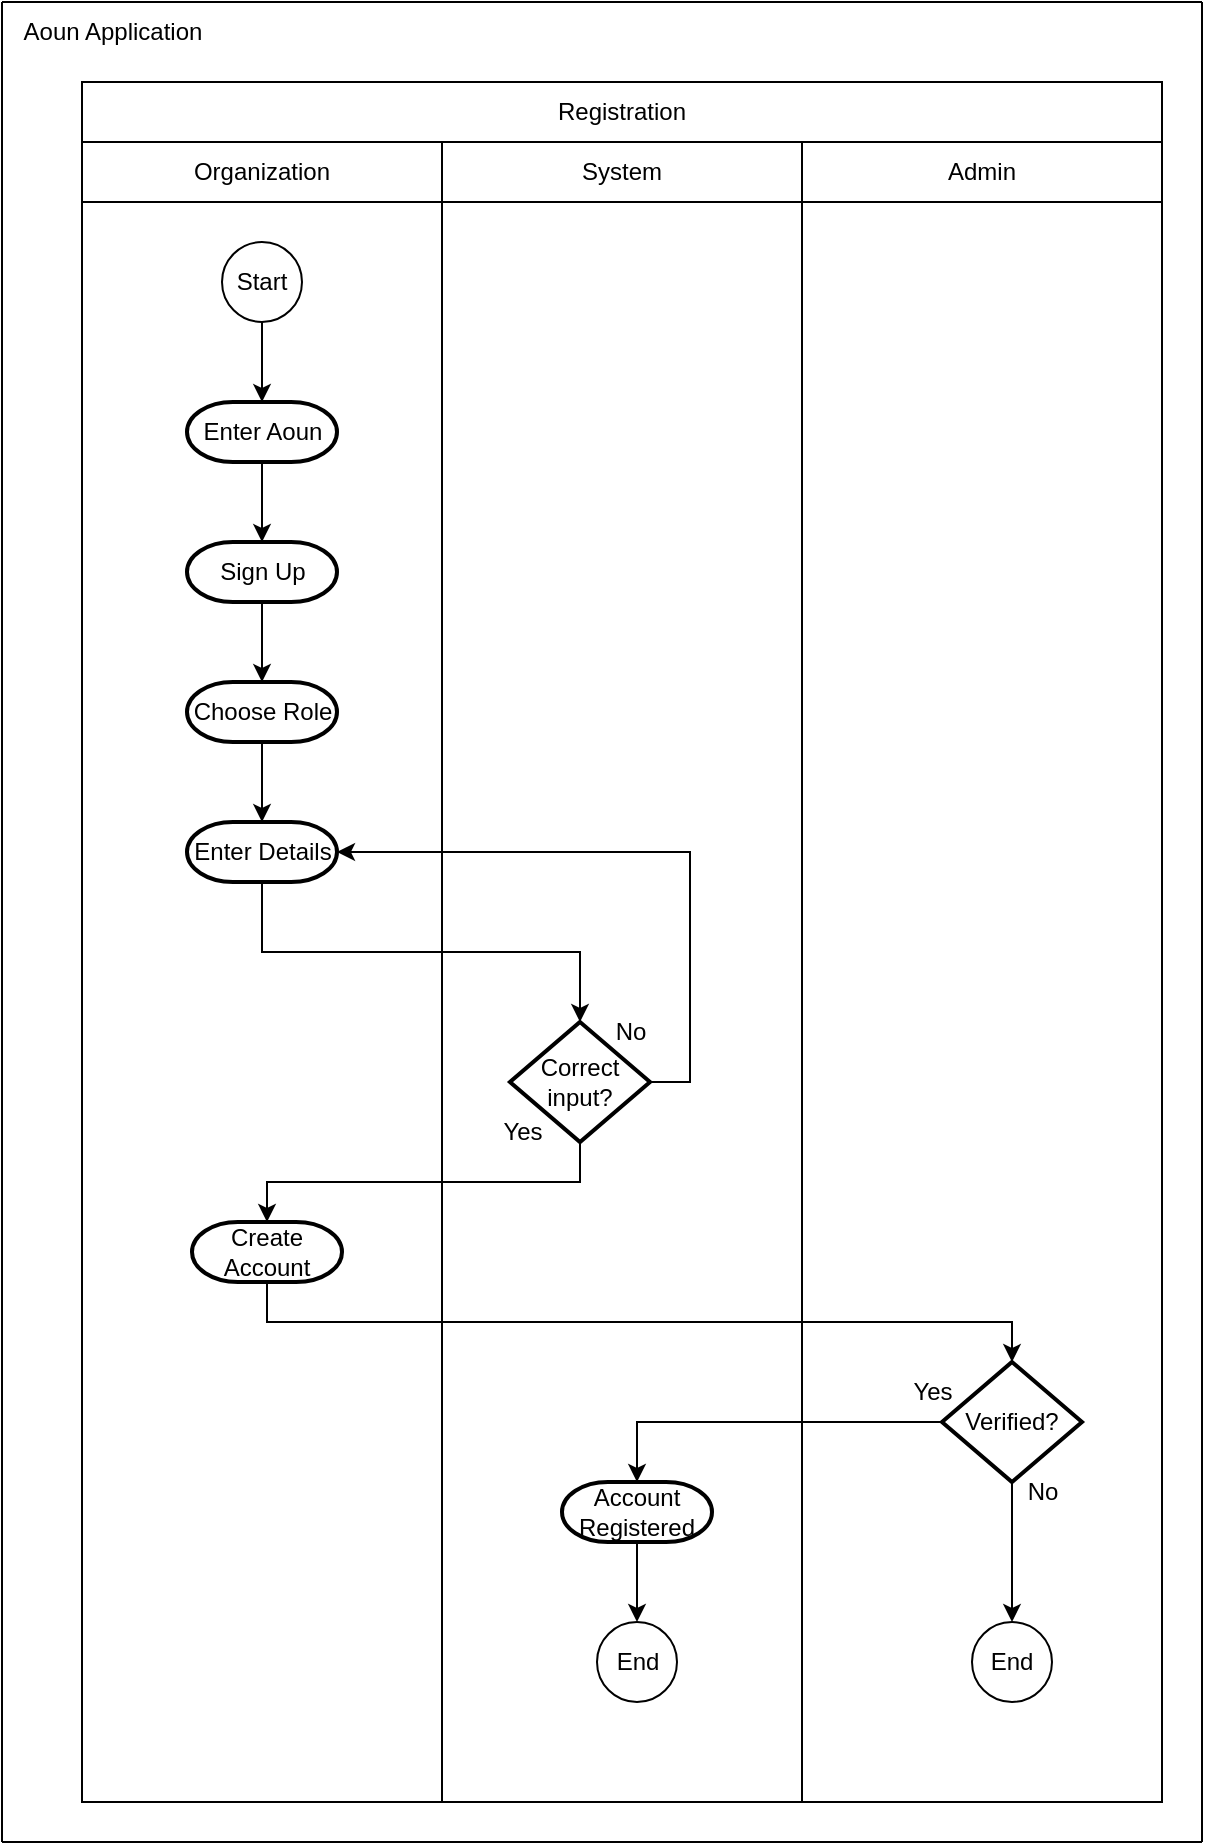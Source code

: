 <mxfile version="24.8.1">
  <diagram id="prtHgNgQTEPvFCAcTncT" name="Page-1">
    <mxGraphModel dx="1050" dy="541" grid="1" gridSize="10" guides="1" tooltips="1" connect="1" arrows="1" fold="1" page="1" pageScale="1" pageWidth="827" pageHeight="1169" math="0" shadow="0">
      <root>
        <mxCell id="0" />
        <mxCell id="1" parent="0" />
        <mxCell id="9CDdfm_ElTdbeV-Ilk_m-3" value="" style="rounded=0;whiteSpace=wrap;html=1;" parent="1" vertex="1">
          <mxGeometry x="160" y="160" width="540" height="860" as="geometry" />
        </mxCell>
        <mxCell id="9CDdfm_ElTdbeV-Ilk_m-7" value="Registration" style="rounded=0;whiteSpace=wrap;html=1;" parent="1" vertex="1">
          <mxGeometry x="160" y="160" width="540" height="30" as="geometry" />
        </mxCell>
        <mxCell id="9CDdfm_ElTdbeV-Ilk_m-8" value="" style="rounded=0;whiteSpace=wrap;html=1;" parent="1" vertex="1">
          <mxGeometry x="160" y="220" width="180" height="800" as="geometry" />
        </mxCell>
        <mxCell id="9CDdfm_ElTdbeV-Ilk_m-10" value="Organization" style="rounded=0;whiteSpace=wrap;html=1;" parent="1" vertex="1">
          <mxGeometry x="160" y="190" width="180" height="30" as="geometry" />
        </mxCell>
        <mxCell id="9CDdfm_ElTdbeV-Ilk_m-11" value="System" style="rounded=0;whiteSpace=wrap;html=1;" parent="1" vertex="1">
          <mxGeometry x="340" y="190" width="180" height="30" as="geometry" />
        </mxCell>
        <mxCell id="9CDdfm_ElTdbeV-Ilk_m-12" value="Start" style="ellipse;whiteSpace=wrap;html=1;aspect=fixed;" parent="1" vertex="1">
          <mxGeometry x="230" y="240" width="40" height="40" as="geometry" />
        </mxCell>
        <mxCell id="9CDdfm_ElTdbeV-Ilk_m-17" value="Enter Aoun" style="strokeWidth=2;html=1;shape=stencil(xVVNb4MwDP01HJmAaIgeJ9Yde9mknV3qlqghQU7Wj3+/0BS1QGE0l0kc8DO85+fYSsByXUKNQRJJqDBg70GSfCFVXIJRZAObKR2cRi48unCRuRB0jYVx2AGIw1qgy2hDao9HvjFXBi5LJG6aLFsG0Zv9pnlYXigpLQlXUncyd3lLBlzaf6OTI4teXp3M+Rq7qLYKFRqkDnozt3JAkHx4K8XzlD49lLqOWt2/lL6fV4r9lJY+3Yv7YvHMDq48jD2QyxYzD8xLrmV/3p1XMwdys92NyLHcImMLyPI1FPsdqR+5eVhkDc1yDxJtulIHvFXPevM95b9lEFzeMaTZ8wxAhX2hXg107sanEE5ch6QMNG3o8AugHYaWJ9wK2HVS+ohY38HXs39cburhuNezeRT/aNnnjAuhNE5sgsUHc3ZBR4aT5VtFODG1Wy6Eu53GFmJAcEHdXXkBfgE=);whiteSpace=wrap;gradientColor=none;" parent="1" vertex="1">
          <mxGeometry x="212.5" y="320" width="75" height="30" as="geometry" />
        </mxCell>
        <mxCell id="9CDdfm_ElTdbeV-Ilk_m-18" style="edgeStyle=orthogonalEdgeStyle;rounded=0;orthogonalLoop=1;jettySize=auto;html=1;exitX=0.5;exitY=1;exitDx=0;exitDy=0;entryX=0.5;entryY=0;entryDx=0;entryDy=0;entryPerimeter=0;" parent="1" source="9CDdfm_ElTdbeV-Ilk_m-12" target="9CDdfm_ElTdbeV-Ilk_m-17" edge="1">
          <mxGeometry relative="1" as="geometry" />
        </mxCell>
        <mxCell id="9CDdfm_ElTdbeV-Ilk_m-20" value="Sign Up" style="strokeWidth=2;html=1;shape=mxgraph.flowchart.terminator;whiteSpace=wrap;" parent="1" vertex="1">
          <mxGeometry x="212.5" y="390" width="75" height="30" as="geometry" />
        </mxCell>
        <mxCell id="9CDdfm_ElTdbeV-Ilk_m-21" style="edgeStyle=orthogonalEdgeStyle;rounded=0;orthogonalLoop=1;jettySize=auto;html=1;exitX=0.5;exitY=1;exitDx=0;exitDy=0;exitPerimeter=0;entryX=0.5;entryY=0;entryDx=0;entryDy=0;entryPerimeter=0;" parent="1" source="9CDdfm_ElTdbeV-Ilk_m-17" target="9CDdfm_ElTdbeV-Ilk_m-20" edge="1">
          <mxGeometry relative="1" as="geometry" />
        </mxCell>
        <mxCell id="9CDdfm_ElTdbeV-Ilk_m-23" value="Choose Role" style="strokeWidth=2;html=1;shape=mxgraph.flowchart.terminator;whiteSpace=wrap;" parent="1" vertex="1">
          <mxGeometry x="212.5" y="460" width="75" height="30" as="geometry" />
        </mxCell>
        <mxCell id="9CDdfm_ElTdbeV-Ilk_m-24" style="edgeStyle=orthogonalEdgeStyle;rounded=0;orthogonalLoop=1;jettySize=auto;html=1;exitX=0.5;exitY=1;exitDx=0;exitDy=0;exitPerimeter=0;entryX=0.5;entryY=0;entryDx=0;entryDy=0;entryPerimeter=0;" parent="1" source="9CDdfm_ElTdbeV-Ilk_m-20" target="9CDdfm_ElTdbeV-Ilk_m-23" edge="1">
          <mxGeometry relative="1" as="geometry" />
        </mxCell>
        <mxCell id="9CDdfm_ElTdbeV-Ilk_m-61" style="edgeStyle=orthogonalEdgeStyle;rounded=0;orthogonalLoop=1;jettySize=auto;html=1;exitX=0.5;exitY=1;exitDx=0;exitDy=0;exitPerimeter=0;entryX=0.5;entryY=0;entryDx=0;entryDy=0;" parent="1" source="9CDdfm_ElTdbeV-Ilk_m-31" target="9CDdfm_ElTdbeV-Ilk_m-32" edge="1">
          <mxGeometry relative="1" as="geometry" />
        </mxCell>
        <mxCell id="9CDdfm_ElTdbeV-Ilk_m-31" value="Account Registered" style="strokeWidth=2;html=1;shape=mxgraph.flowchart.terminator;whiteSpace=wrap;" parent="1" vertex="1">
          <mxGeometry x="400" y="860" width="75" height="30" as="geometry" />
        </mxCell>
        <mxCell id="9CDdfm_ElTdbeV-Ilk_m-32" value="End" style="ellipse;whiteSpace=wrap;html=1;aspect=fixed;" parent="1" vertex="1">
          <mxGeometry x="417.5" y="930" width="40" height="40" as="geometry" />
        </mxCell>
        <mxCell id="9CDdfm_ElTdbeV-Ilk_m-43" value="Aoun Application" style="text;html=1;align=center;verticalAlign=middle;resizable=0;points=[];autosize=1;strokeColor=none;fillColor=none;" parent="1" vertex="1">
          <mxGeometry x="120" y="120" width="110" height="30" as="geometry" />
        </mxCell>
        <mxCell id="9CDdfm_ElTdbeV-Ilk_m-44" value="" style="endArrow=none;html=1;rounded=0;" parent="1" edge="1">
          <mxGeometry width="50" height="50" relative="1" as="geometry">
            <mxPoint x="720" y="1040" as="sourcePoint" />
            <mxPoint x="720" y="120" as="targetPoint" />
          </mxGeometry>
        </mxCell>
        <mxCell id="9CDdfm_ElTdbeV-Ilk_m-46" value="" style="endArrow=none;html=1;rounded=0;" parent="1" edge="1">
          <mxGeometry width="50" height="50" relative="1" as="geometry">
            <mxPoint x="120" y="1040" as="sourcePoint" />
            <mxPoint x="120" y="120" as="targetPoint" />
          </mxGeometry>
        </mxCell>
        <mxCell id="9CDdfm_ElTdbeV-Ilk_m-47" value="" style="endArrow=none;html=1;rounded=0;" parent="1" edge="1">
          <mxGeometry width="50" height="50" relative="1" as="geometry">
            <mxPoint x="120" y="120" as="sourcePoint" />
            <mxPoint x="720" y="120" as="targetPoint" />
          </mxGeometry>
        </mxCell>
        <mxCell id="9CDdfm_ElTdbeV-Ilk_m-49" value="Enter Details" style="strokeWidth=2;html=1;shape=mxgraph.flowchart.terminator;whiteSpace=wrap;" parent="1" vertex="1">
          <mxGeometry x="212.5" y="530" width="75" height="30" as="geometry" />
        </mxCell>
        <mxCell id="9CDdfm_ElTdbeV-Ilk_m-50" style="edgeStyle=orthogonalEdgeStyle;rounded=0;orthogonalLoop=1;jettySize=auto;html=1;exitX=0.5;exitY=1;exitDx=0;exitDy=0;exitPerimeter=0;entryX=0.5;entryY=0;entryDx=0;entryDy=0;entryPerimeter=0;" parent="1" source="9CDdfm_ElTdbeV-Ilk_m-23" target="9CDdfm_ElTdbeV-Ilk_m-49" edge="1">
          <mxGeometry relative="1" as="geometry" />
        </mxCell>
        <mxCell id="9CDdfm_ElTdbeV-Ilk_m-51" value="Correct input?" style="strokeWidth=2;html=1;shape=mxgraph.flowchart.decision;whiteSpace=wrap;" parent="1" vertex="1">
          <mxGeometry x="374" y="630" width="70" height="60" as="geometry" />
        </mxCell>
        <mxCell id="9CDdfm_ElTdbeV-Ilk_m-52" value="Create Account" style="strokeWidth=2;html=1;shape=mxgraph.flowchart.terminator;whiteSpace=wrap;" parent="1" vertex="1">
          <mxGeometry x="215" y="730" width="75" height="30" as="geometry" />
        </mxCell>
        <mxCell id="9CDdfm_ElTdbeV-Ilk_m-53" style="edgeStyle=orthogonalEdgeStyle;rounded=0;orthogonalLoop=1;jettySize=auto;html=1;exitX=0.5;exitY=1;exitDx=0;exitDy=0;exitPerimeter=0;entryX=0.5;entryY=0;entryDx=0;entryDy=0;entryPerimeter=0;" parent="1" source="9CDdfm_ElTdbeV-Ilk_m-51" target="9CDdfm_ElTdbeV-Ilk_m-52" edge="1">
          <mxGeometry relative="1" as="geometry" />
        </mxCell>
        <mxCell id="9CDdfm_ElTdbeV-Ilk_m-57" style="edgeStyle=orthogonalEdgeStyle;rounded=0;orthogonalLoop=1;jettySize=auto;html=1;exitX=1;exitY=0.5;exitDx=0;exitDy=0;exitPerimeter=0;entryX=1;entryY=0.5;entryDx=0;entryDy=0;entryPerimeter=0;" parent="1" source="9CDdfm_ElTdbeV-Ilk_m-51" target="9CDdfm_ElTdbeV-Ilk_m-49" edge="1">
          <mxGeometry relative="1" as="geometry" />
        </mxCell>
        <mxCell id="9CDdfm_ElTdbeV-Ilk_m-62" value="" style="endArrow=none;html=1;rounded=0;" parent="1" edge="1">
          <mxGeometry width="50" height="50" relative="1" as="geometry">
            <mxPoint x="120" y="1040" as="sourcePoint" />
            <mxPoint x="720" y="1040" as="targetPoint" />
          </mxGeometry>
        </mxCell>
        <mxCell id="9CDdfm_ElTdbeV-Ilk_m-63" style="edgeStyle=orthogonalEdgeStyle;rounded=0;orthogonalLoop=1;jettySize=auto;html=1;exitX=0.5;exitY=1;exitDx=0;exitDy=0;exitPerimeter=0;entryX=0.5;entryY=0;entryDx=0;entryDy=0;entryPerimeter=0;" parent="1" source="9CDdfm_ElTdbeV-Ilk_m-49" target="9CDdfm_ElTdbeV-Ilk_m-51" edge="1">
          <mxGeometry relative="1" as="geometry" />
        </mxCell>
        <mxCell id="G98U8G_xx__iAYSHB3HW-1" value="Admin" style="rounded=0;whiteSpace=wrap;html=1;" parent="1" vertex="1">
          <mxGeometry x="520" y="190" width="180" height="30" as="geometry" />
        </mxCell>
        <mxCell id="G98U8G_xx__iAYSHB3HW-3" value="" style="rounded=0;whiteSpace=wrap;html=1;" parent="1" vertex="1">
          <mxGeometry x="520" y="220" width="180" height="800" as="geometry" />
        </mxCell>
        <mxCell id="G98U8G_xx__iAYSHB3HW-16" style="edgeStyle=orthogonalEdgeStyle;rounded=0;orthogonalLoop=1;jettySize=auto;html=1;exitX=0.5;exitY=1;exitDx=0;exitDy=0;exitPerimeter=0;entryX=0.5;entryY=0;entryDx=0;entryDy=0;" parent="1" source="G98U8G_xx__iAYSHB3HW-5" target="G98U8G_xx__iAYSHB3HW-15" edge="1">
          <mxGeometry relative="1" as="geometry" />
        </mxCell>
        <mxCell id="G98U8G_xx__iAYSHB3HW-5" value="Verified?" style="strokeWidth=2;html=1;shape=mxgraph.flowchart.decision;whiteSpace=wrap;" parent="1" vertex="1">
          <mxGeometry x="590" y="800" width="70" height="60" as="geometry" />
        </mxCell>
        <mxCell id="G98U8G_xx__iAYSHB3HW-6" value="Yes" style="text;html=1;align=center;verticalAlign=middle;resizable=0;points=[];autosize=1;strokeColor=none;fillColor=none;" parent="1" vertex="1">
          <mxGeometry x="565" y="800" width="40" height="30" as="geometry" />
        </mxCell>
        <mxCell id="G98U8G_xx__iAYSHB3HW-7" value="No" style="text;html=1;align=center;verticalAlign=middle;resizable=0;points=[];autosize=1;strokeColor=none;fillColor=none;" parent="1" vertex="1">
          <mxGeometry x="620" y="850" width="40" height="30" as="geometry" />
        </mxCell>
        <mxCell id="G98U8G_xx__iAYSHB3HW-8" value="Yes" style="text;html=1;align=center;verticalAlign=middle;resizable=0;points=[];autosize=1;strokeColor=none;fillColor=none;" parent="1" vertex="1">
          <mxGeometry x="360" y="670" width="40" height="30" as="geometry" />
        </mxCell>
        <mxCell id="G98U8G_xx__iAYSHB3HW-10" value="No" style="text;html=1;align=center;verticalAlign=middle;resizable=0;points=[];autosize=1;strokeColor=none;fillColor=none;" parent="1" vertex="1">
          <mxGeometry x="414" y="620" width="40" height="30" as="geometry" />
        </mxCell>
        <mxCell id="G98U8G_xx__iAYSHB3HW-12" style="edgeStyle=orthogonalEdgeStyle;rounded=0;orthogonalLoop=1;jettySize=auto;html=1;exitX=0;exitY=0.5;exitDx=0;exitDy=0;exitPerimeter=0;entryX=0.5;entryY=0;entryDx=0;entryDy=0;entryPerimeter=0;" parent="1" source="G98U8G_xx__iAYSHB3HW-5" target="9CDdfm_ElTdbeV-Ilk_m-31" edge="1">
          <mxGeometry relative="1" as="geometry" />
        </mxCell>
        <mxCell id="G98U8G_xx__iAYSHB3HW-15" value="End" style="ellipse;whiteSpace=wrap;html=1;aspect=fixed;" parent="1" vertex="1">
          <mxGeometry x="605" y="930" width="40" height="40" as="geometry" />
        </mxCell>
        <mxCell id="G98U8G_xx__iAYSHB3HW-17" style="edgeStyle=orthogonalEdgeStyle;rounded=0;orthogonalLoop=1;jettySize=auto;html=1;exitX=0.5;exitY=1;exitDx=0;exitDy=0;exitPerimeter=0;entryX=0.5;entryY=0;entryDx=0;entryDy=0;entryPerimeter=0;" parent="1" source="9CDdfm_ElTdbeV-Ilk_m-52" target="G98U8G_xx__iAYSHB3HW-5" edge="1">
          <mxGeometry relative="1" as="geometry" />
        </mxCell>
      </root>
    </mxGraphModel>
  </diagram>
</mxfile>
